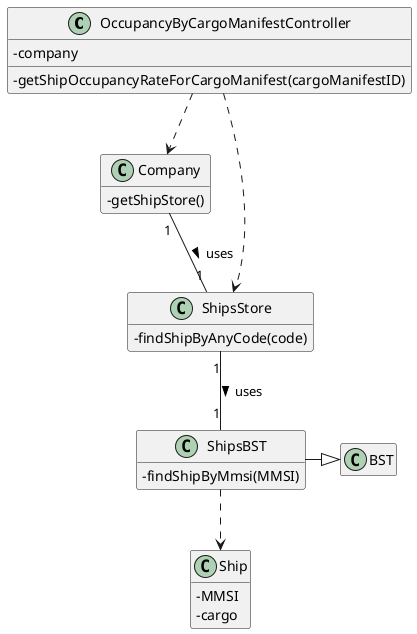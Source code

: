 @startuml

hide empty methods
hide empty attributes
'left to right direction
skinparam classAttributeIconSize 0

class OccupancyByCargoManifestController{
-company
-getShipOccupancyRateForCargoManifest(cargoManifestID)
}

class Company{
- getShipStore()
}

class ShipsStore{
- findShipByAnyCode(code)
}

class ShipsBST{
- findShipByMmsi(MMSI)
}

class BST{}

class Ship {
- MMSI
- cargo
}

'preciso do cargo manifest com o id
'preciso da ship trip pq ela contem o cargo manifest e o mmsi para o ship
'vou procurar o ship com o mmsi da ship trip

OccupancyByCargoManifestController ..> Company
OccupancyByCargoManifestController ..> ShipsStore
Company "1" -- "1" ShipsStore : uses >
ShipsStore "1" -- "1" ShipsBST : uses >
ShipsBST ..> Ship
ShipsBST -|> BST

@enduml